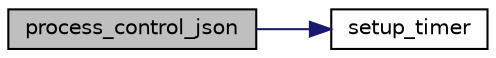 digraph "process_control_json"
{
 // LATEX_PDF_SIZE
  edge [fontname="Helvetica",fontsize="10",labelfontname="Helvetica",labelfontsize="10"];
  node [fontname="Helvetica",fontsize="10",shape=record];
  rankdir="LR";
  Node1 [label="process_control_json",height=0.2,width=0.4,color="black", fillcolor="grey75", style="filled", fontcolor="black",tooltip="Procesa un JSON para controlar el comportamiento del proceso basado en la configuración."];
  Node1 -> Node2 [color="midnightblue",fontsize="10",style="solid",fontname="Helvetica"];
  Node2 [label="setup_timer",height=0.2,width=0.4,color="black", fillcolor="white", style="filled",URL="$tools_8c.html#ad074b7813eb1f196ef0359796310432f",tooltip="setup_timer Configura un temporizador que se activa periódicamente. Funcionalidad: El argumento perio..."];
}
